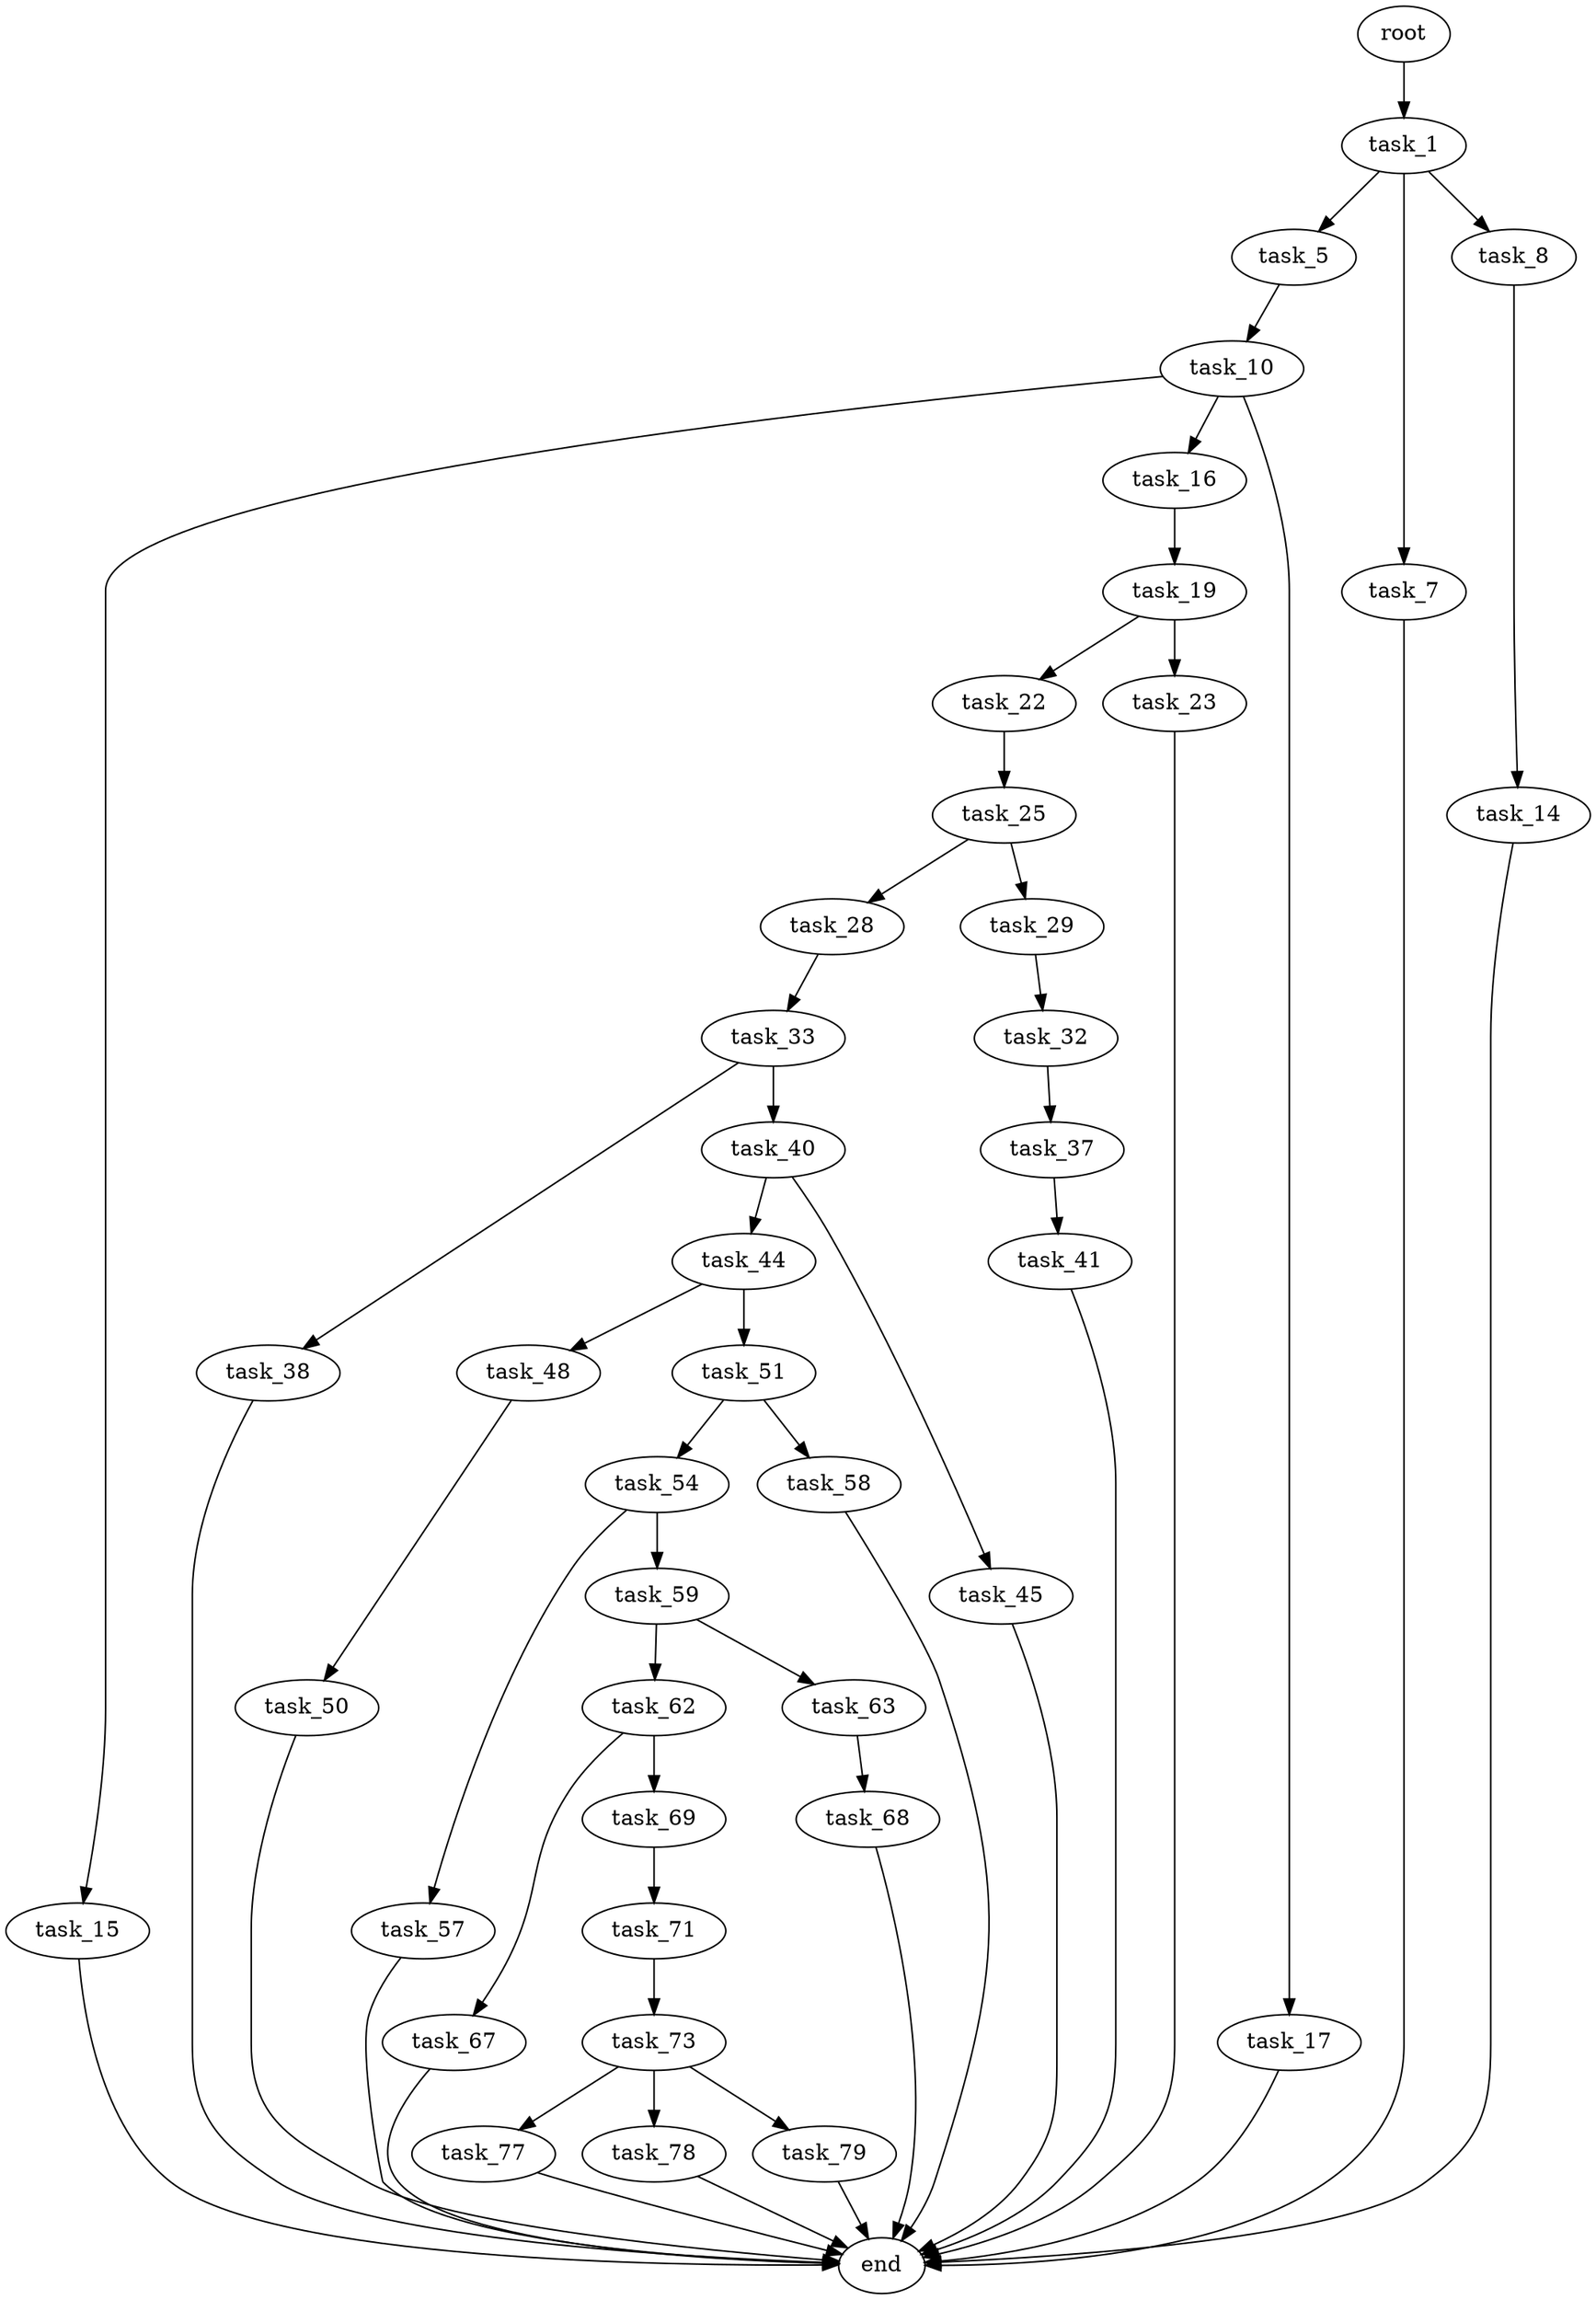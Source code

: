 digraph G {
  root [size="0.000000"];
  task_1 [size="247515134880.000000"];
  task_5 [size="315634177587.000000"];
  task_7 [size="1073741824000.000000"];
  task_8 [size="17293172267.000000"];
  task_10 [size="180274857360.000000"];
  end [size="0.000000"];
  task_14 [size="68719476736.000000"];
  task_15 [size="477579578372.000000"];
  task_16 [size="807425655868.000000"];
  task_17 [size="12697249781.000000"];
  task_19 [size="44035819121.000000"];
  task_22 [size="1128129316.000000"];
  task_23 [size="11592027124.000000"];
  task_25 [size="134217728000.000000"];
  task_28 [size="782757789696.000000"];
  task_29 [size="8589934592.000000"];
  task_33 [size="21149456471.000000"];
  task_32 [size="476955125694.000000"];
  task_37 [size="21600844203.000000"];
  task_38 [size="22793536425.000000"];
  task_40 [size="24512226015.000000"];
  task_41 [size="76171324793.000000"];
  task_44 [size="158479475476.000000"];
  task_45 [size="782757789696.000000"];
  task_48 [size="41910119525.000000"];
  task_51 [size="1073741824000.000000"];
  task_50 [size="368293445632.000000"];
  task_54 [size="3742098478.000000"];
  task_58 [size="68719476736.000000"];
  task_57 [size="1073741824000.000000"];
  task_59 [size="8848824432.000000"];
  task_62 [size="39100557348.000000"];
  task_63 [size="782757789696.000000"];
  task_67 [size="1073741824000.000000"];
  task_69 [size="368293445632.000000"];
  task_68 [size="83176537808.000000"];
  task_71 [size="10338405353.000000"];
  task_73 [size="15623365174.000000"];
  task_77 [size="231928233984.000000"];
  task_78 [size="4233939061.000000"];
  task_79 [size="174933908344.000000"];

  root -> task_1 [size="1.000000"];
  task_1 -> task_5 [size="536870912.000000"];
  task_1 -> task_7 [size="536870912.000000"];
  task_1 -> task_8 [size="536870912.000000"];
  task_5 -> task_10 [size="301989888.000000"];
  task_7 -> end [size="1.000000"];
  task_8 -> task_14 [size="33554432.000000"];
  task_10 -> task_15 [size="134217728.000000"];
  task_10 -> task_16 [size="134217728.000000"];
  task_10 -> task_17 [size="134217728.000000"];
  task_14 -> end [size="1.000000"];
  task_15 -> end [size="1.000000"];
  task_16 -> task_19 [size="536870912.000000"];
  task_17 -> end [size="1.000000"];
  task_19 -> task_22 [size="33554432.000000"];
  task_19 -> task_23 [size="33554432.000000"];
  task_22 -> task_25 [size="33554432.000000"];
  task_23 -> end [size="1.000000"];
  task_25 -> task_28 [size="209715200.000000"];
  task_25 -> task_29 [size="209715200.000000"];
  task_28 -> task_33 [size="679477248.000000"];
  task_29 -> task_32 [size="33554432.000000"];
  task_33 -> task_38 [size="679477248.000000"];
  task_33 -> task_40 [size="679477248.000000"];
  task_32 -> task_37 [size="838860800.000000"];
  task_37 -> task_41 [size="411041792.000000"];
  task_38 -> end [size="1.000000"];
  task_40 -> task_44 [size="75497472.000000"];
  task_40 -> task_45 [size="75497472.000000"];
  task_41 -> end [size="1.000000"];
  task_44 -> task_48 [size="679477248.000000"];
  task_44 -> task_51 [size="679477248.000000"];
  task_45 -> end [size="1.000000"];
  task_48 -> task_50 [size="838860800.000000"];
  task_51 -> task_54 [size="838860800.000000"];
  task_51 -> task_58 [size="838860800.000000"];
  task_50 -> end [size="1.000000"];
  task_54 -> task_57 [size="75497472.000000"];
  task_54 -> task_59 [size="75497472.000000"];
  task_58 -> end [size="1.000000"];
  task_57 -> end [size="1.000000"];
  task_59 -> task_62 [size="33554432.000000"];
  task_59 -> task_63 [size="33554432.000000"];
  task_62 -> task_67 [size="33554432.000000"];
  task_62 -> task_69 [size="33554432.000000"];
  task_63 -> task_68 [size="679477248.000000"];
  task_67 -> end [size="1.000000"];
  task_69 -> task_71 [size="411041792.000000"];
  task_68 -> end [size="1.000000"];
  task_71 -> task_73 [size="411041792.000000"];
  task_73 -> task_77 [size="536870912.000000"];
  task_73 -> task_78 [size="536870912.000000"];
  task_73 -> task_79 [size="536870912.000000"];
  task_77 -> end [size="1.000000"];
  task_78 -> end [size="1.000000"];
  task_79 -> end [size="1.000000"];
}
